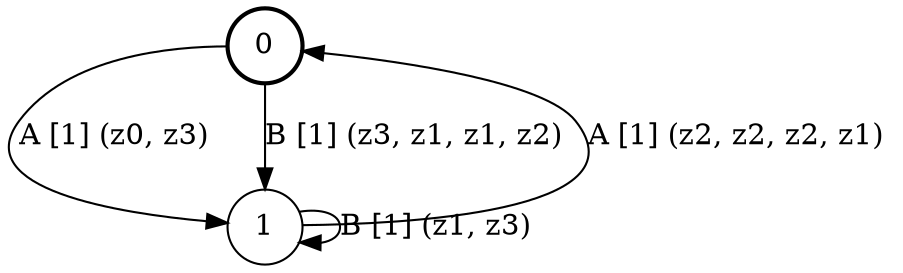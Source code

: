 # generated file, don't try to modify
# command: dot -Tpng <filename> > tree.png
digraph Automaton {
    node [shape = circle];
    0 [style = "bold"];
    0 -> 1 [label = "A [1] (z0, z3) "];
    0 -> 1 [label = "B [1] (z3, z1, z1, z2) "];
    1 -> 0 [label = "A [1] (z2, z2, z2, z1) "];
    1 -> 1 [label = "B [1] (z1, z3) "];
}
